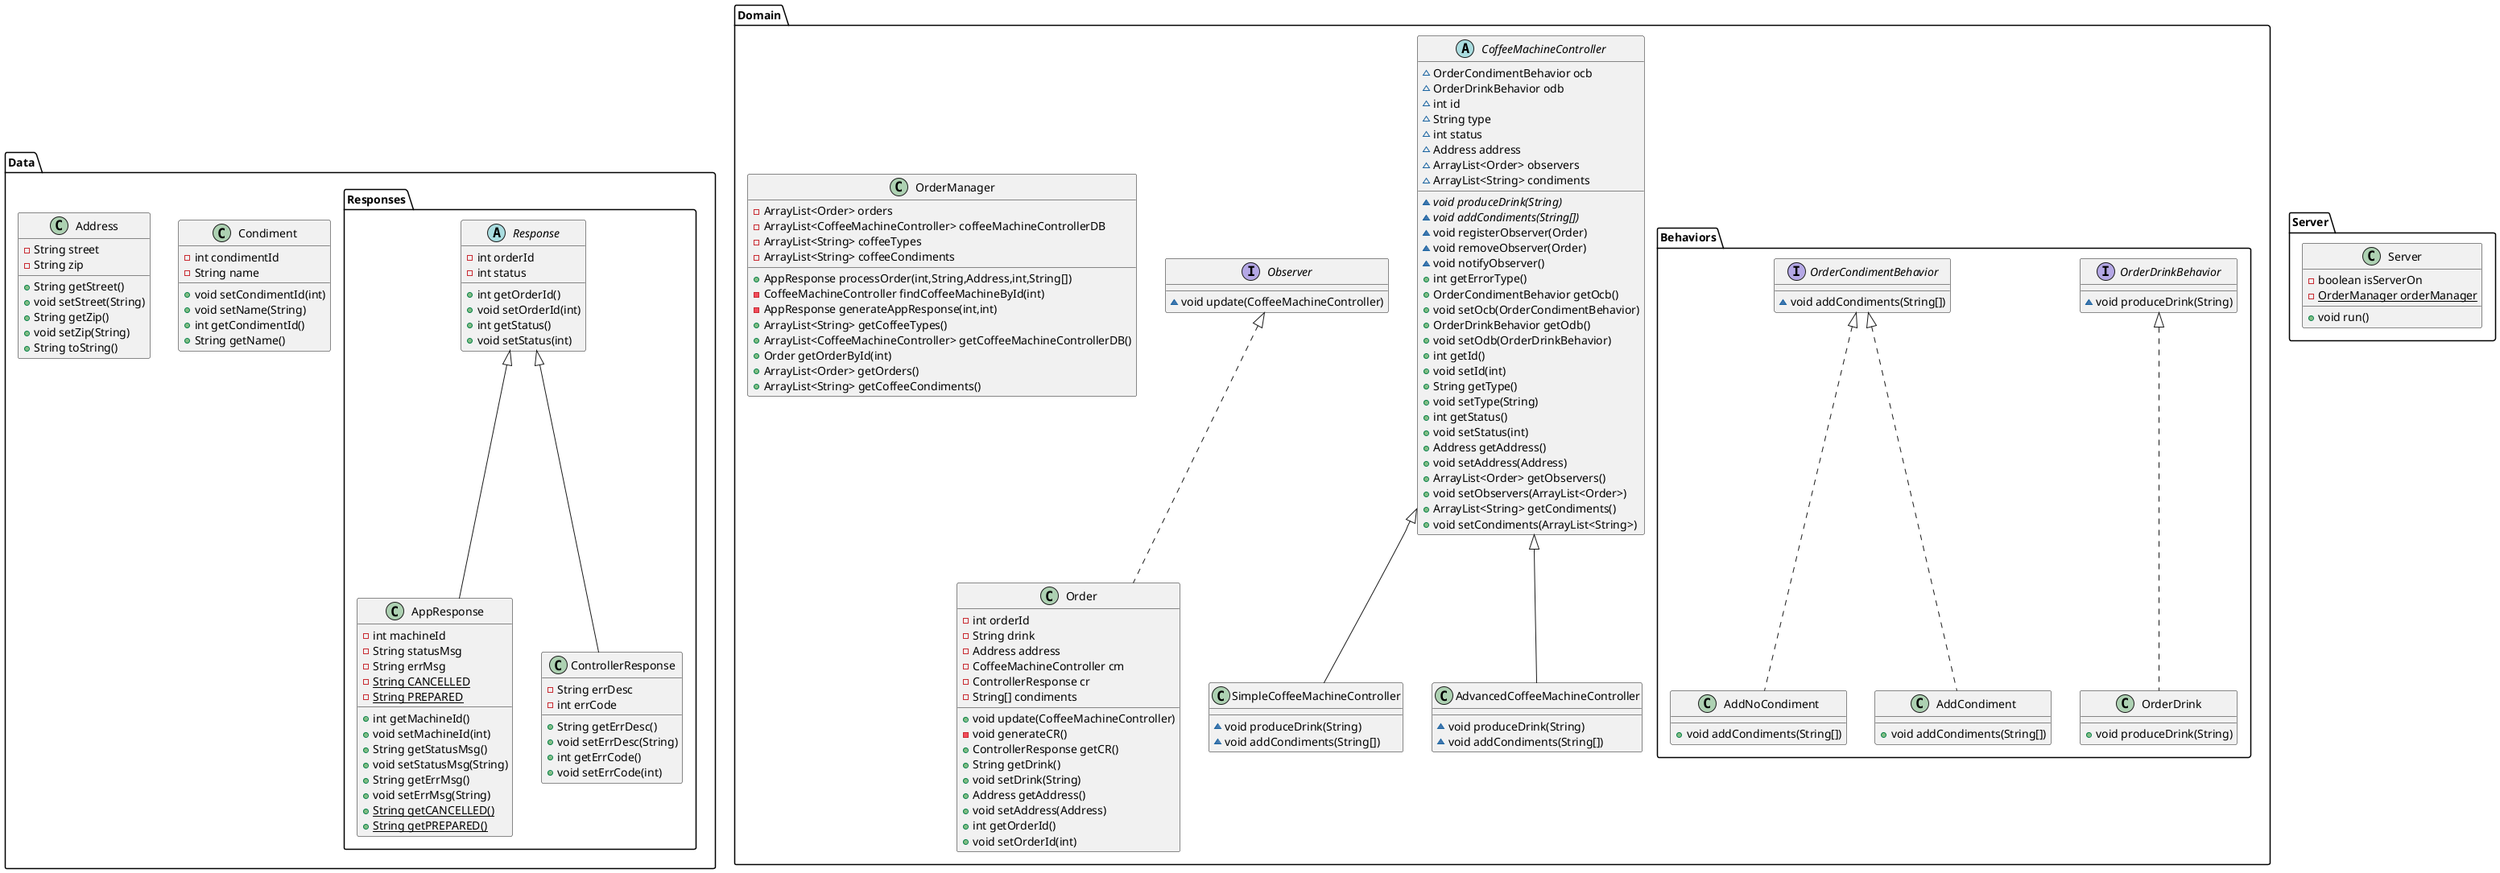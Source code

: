 @startuml
class Data.Responses.AppResponse {
- int machineId
- String statusMsg
- String errMsg
- {static} String CANCELLED
- {static} String PREPARED
+ int getMachineId()
+ void setMachineId(int)
+ String getStatusMsg()
+ void setStatusMsg(String)
+ String getErrMsg()
+ void setErrMsg(String)
+ {static} String getCANCELLED()
+ {static} String getPREPARED()
}
abstract class Domain.CoffeeMachineController {
~ OrderCondimentBehavior ocb
~ OrderDrinkBehavior odb
~ int id
~ String type
~ int status
~ Address address
~ ArrayList<Order> observers
~ ArrayList<String> condiments
~ {abstract}void produceDrink(String)
~ {abstract}void addCondiments(String[])
~ void registerObserver(Order)
~ void removeObserver(Order)
~ void notifyObserver()
+ int getErrorType()
+ OrderCondimentBehavior getOcb()
+ void setOcb(OrderCondimentBehavior)
+ OrderDrinkBehavior getOdb()
+ void setOdb(OrderDrinkBehavior)
+ int getId()
+ void setId(int)
+ String getType()
+ void setType(String)
+ int getStatus()
+ void setStatus(int)
+ Address getAddress()
+ void setAddress(Address)
+ ArrayList<Order> getObservers()
+ void setObservers(ArrayList<Order>)
+ ArrayList<String> getCondiments()
+ void setCondiments(ArrayList<String>)
}
abstract class Data.Responses.Response {
- int orderId
- int status
+ int getOrderId()
+ void setOrderId(int)
+ int getStatus()
+ void setStatus(int)
}
class Server.Server {
- boolean isServerOn
- {static} OrderManager orderManager
+ void run()
}
interface Domain.Behaviors.OrderDrinkBehavior {
~ void produceDrink(String)
}
class Domain.Behaviors.OrderDrink {
+ void produceDrink(String)
}
class Domain.Behaviors.AddNoCondiment {
+ void addCondiments(String[])
}
class Data.Condiment {
- int condimentId
- String name
+ void setCondimentId(int)
+ void setName(String)
+ int getCondimentId()
+ String getName()
}
class Domain.SimpleCoffeeMachineController {
~ void produceDrink(String)
~ void addCondiments(String[])
}
interface Domain.Behaviors.OrderCondimentBehavior {
~ void addCondiments(String[])
}
class Domain.Order {
- int orderId
- String drink
- Address address
- CoffeeMachineController cm
- ControllerResponse cr
- String[] condiments
+ void update(CoffeeMachineController)
- void generateCR()
+ ControllerResponse getCR()
+ String getDrink()
+ void setDrink(String)
+ Address getAddress()
+ void setAddress(Address)
+ int getOrderId()
+ void setOrderId(int)
}
class Data.Responses.ControllerResponse {
- String errDesc
- int errCode
+ String getErrDesc()
+ void setErrDesc(String)
+ int getErrCode()
+ void setErrCode(int)
}
class Domain.AdvancedCoffeeMachineController {
~ void produceDrink(String)
~ void addCondiments(String[])
}
interface Domain.Observer {
~ void update(CoffeeMachineController)
}
class Data.Address {
- String street
- String zip
+ String getStreet()
+ void setStreet(String)
+ String getZip()
+ void setZip(String)
+ String toString()
}
class Domain.Behaviors.AddCondiment {
+ void addCondiments(String[])
}
class Domain.OrderManager {
- ArrayList<Order> orders
- ArrayList<CoffeeMachineController> coffeeMachineControllerDB
- ArrayList<String> coffeeTypes
- ArrayList<String> coffeeCondiments
+ AppResponse processOrder(int,String,Address,int,String[])
- CoffeeMachineController findCoffeeMachineById(int)
- AppResponse generateAppResponse(int,int)
+ ArrayList<String> getCoffeeTypes()
+ ArrayList<CoffeeMachineController> getCoffeeMachineControllerDB()
+ Order getOrderById(int)
+ ArrayList<Order> getOrders()
+ ArrayList<String> getCoffeeCondiments()
}


Data.Responses.Response <|-- Data.Responses.AppResponse
Domain.Behaviors.OrderDrinkBehavior <|.. Domain.Behaviors.OrderDrink
Domain.Behaviors.OrderCondimentBehavior <|.. Domain.Behaviors.AddNoCondiment
Domain.CoffeeMachineController <|-- Domain.SimpleCoffeeMachineController
Domain.Observer <|.. Domain.Order
Data.Responses.Response <|-- Data.Responses.ControllerResponse
Domain.CoffeeMachineController <|-- Domain.AdvancedCoffeeMachineController
Domain.Behaviors.OrderCondimentBehavior <|.. Domain.Behaviors.AddCondiment
@enduml